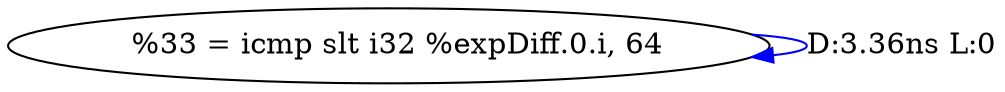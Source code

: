 digraph {
Node0x3953180[label="  %33 = icmp slt i32 %expDiff.0.i, 64"];
Node0x3953180 -> Node0x3953180[label="D:3.36ns L:0",color=blue];
}
